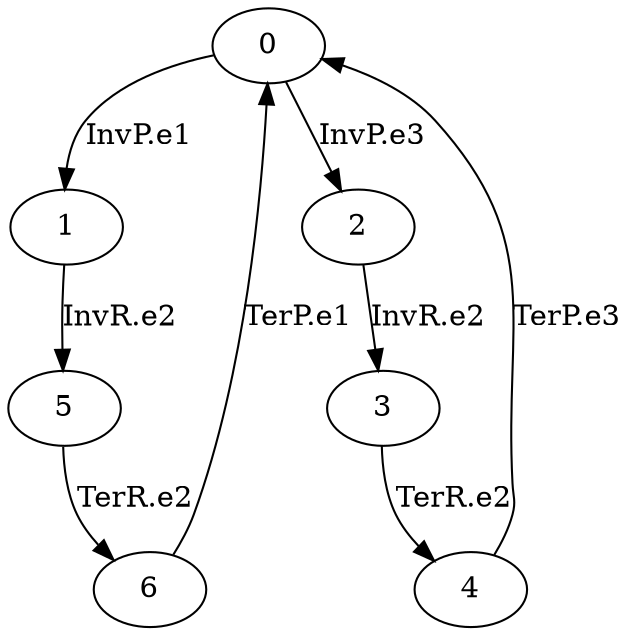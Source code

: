 digraph G {
  0 -> 1 [ label="InvP.e1" ];
  0 -> 2 [ label="InvP.e3" ];
  1 -> 5 [ label="InvR.e2" ];
  2 -> 3 [ label="InvR.e2" ];
  3 -> 4 [ label="TerR.e2" ];
  4 -> 0 [ label="TerP.e3" ];
  5 -> 6 [ label="TerR.e2" ];
  6 -> 0 [ label="TerP.e1" ];
}
